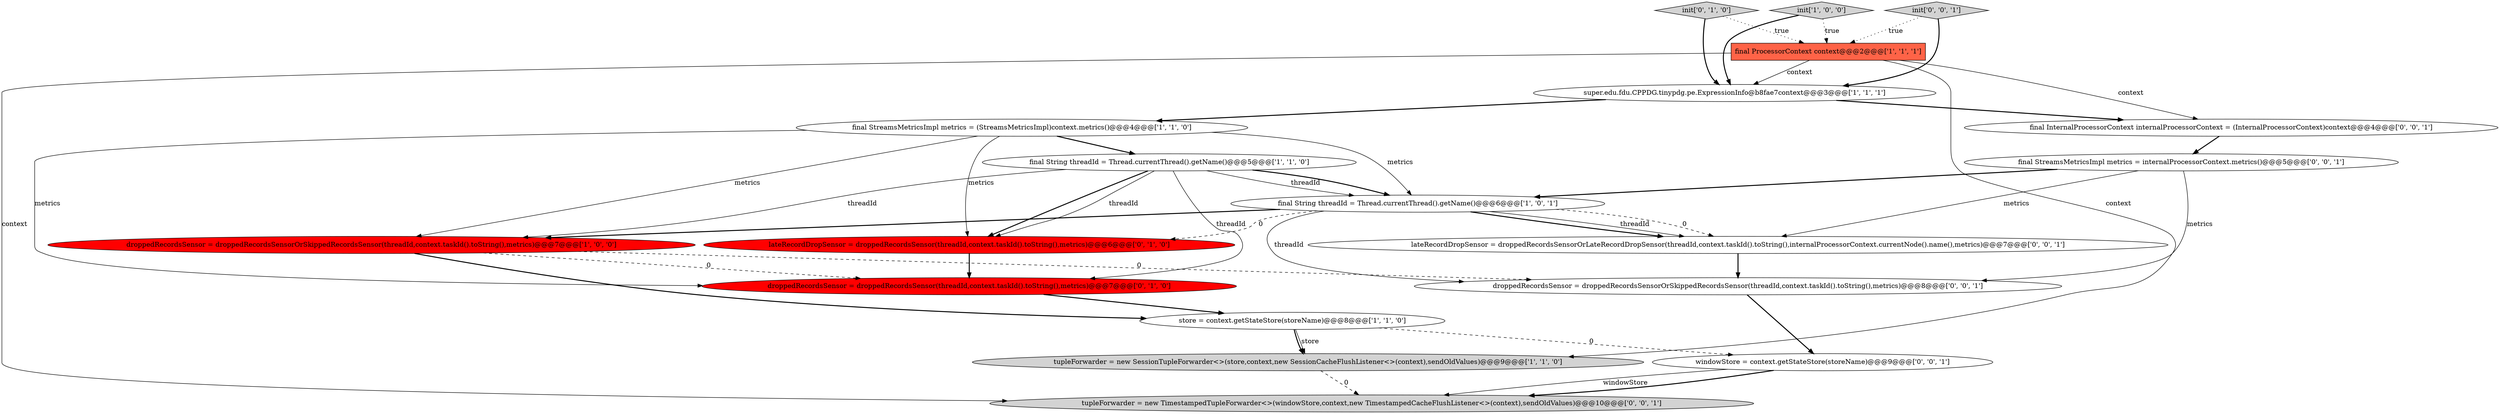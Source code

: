 digraph {
16 [style = filled, label = "final InternalProcessorContext internalProcessorContext = (InternalProcessorContext)context@@@4@@@['0', '0', '1']", fillcolor = white, shape = ellipse image = "AAA0AAABBB3BBB"];
14 [style = filled, label = "droppedRecordsSensor = droppedRecordsSensorOrSkippedRecordsSensor(threadId,context.taskId().toString(),metrics)@@@8@@@['0', '0', '1']", fillcolor = white, shape = ellipse image = "AAA0AAABBB3BBB"];
10 [style = filled, label = "init['0', '1', '0']", fillcolor = lightgray, shape = diamond image = "AAA0AAABBB2BBB"];
0 [style = filled, label = "init['1', '0', '0']", fillcolor = lightgray, shape = diamond image = "AAA0AAABBB1BBB"];
17 [style = filled, label = "tupleForwarder = new TimestampedTupleForwarder<>(windowStore,context,new TimestampedCacheFlushListener<>(context),sendOldValues)@@@10@@@['0', '0', '1']", fillcolor = lightgray, shape = ellipse image = "AAA0AAABBB3BBB"];
6 [style = filled, label = "final String threadId = Thread.currentThread().getName()@@@5@@@['1', '1', '0']", fillcolor = white, shape = ellipse image = "AAA0AAABBB1BBB"];
15 [style = filled, label = "init['0', '0', '1']", fillcolor = lightgray, shape = diamond image = "AAA0AAABBB3BBB"];
1 [style = filled, label = "final StreamsMetricsImpl metrics = (StreamsMetricsImpl)context.metrics()@@@4@@@['1', '1', '0']", fillcolor = white, shape = ellipse image = "AAA0AAABBB1BBB"];
9 [style = filled, label = "droppedRecordsSensor = droppedRecordsSensor(threadId,context.taskId().toString(),metrics)@@@7@@@['0', '1', '0']", fillcolor = red, shape = ellipse image = "AAA1AAABBB2BBB"];
7 [style = filled, label = "store = context.getStateStore(storeName)@@@8@@@['1', '1', '0']", fillcolor = white, shape = ellipse image = "AAA0AAABBB1BBB"];
4 [style = filled, label = "final String threadId = Thread.currentThread().getName()@@@6@@@['1', '0', '1']", fillcolor = white, shape = ellipse image = "AAA0AAABBB1BBB"];
5 [style = filled, label = "super.edu.fdu.CPPDG.tinypdg.pe.ExpressionInfo@b8fae7context@@@3@@@['1', '1', '1']", fillcolor = white, shape = ellipse image = "AAA0AAABBB1BBB"];
8 [style = filled, label = "tupleForwarder = new SessionTupleForwarder<>(store,context,new SessionCacheFlushListener<>(context),sendOldValues)@@@9@@@['1', '1', '0']", fillcolor = lightgray, shape = ellipse image = "AAA0AAABBB1BBB"];
13 [style = filled, label = "lateRecordDropSensor = droppedRecordsSensorOrLateRecordDropSensor(threadId,context.taskId().toString(),internalProcessorContext.currentNode().name(),metrics)@@@7@@@['0', '0', '1']", fillcolor = white, shape = ellipse image = "AAA0AAABBB3BBB"];
11 [style = filled, label = "lateRecordDropSensor = droppedRecordsSensor(threadId,context.taskId().toString(),metrics)@@@6@@@['0', '1', '0']", fillcolor = red, shape = ellipse image = "AAA1AAABBB2BBB"];
12 [style = filled, label = "final StreamsMetricsImpl metrics = internalProcessorContext.metrics()@@@5@@@['0', '0', '1']", fillcolor = white, shape = ellipse image = "AAA0AAABBB3BBB"];
3 [style = filled, label = "droppedRecordsSensor = droppedRecordsSensorOrSkippedRecordsSensor(threadId,context.taskId().toString(),metrics)@@@7@@@['1', '0', '0']", fillcolor = red, shape = ellipse image = "AAA1AAABBB1BBB"];
18 [style = filled, label = "windowStore = context.getStateStore(storeName)@@@9@@@['0', '0', '1']", fillcolor = white, shape = ellipse image = "AAA0AAABBB3BBB"];
2 [style = filled, label = "final ProcessorContext context@@@2@@@['1', '1', '1']", fillcolor = tomato, shape = box image = "AAA0AAABBB1BBB"];
2->8 [style = solid, label="context"];
4->3 [style = bold, label=""];
7->18 [style = dashed, label="0"];
2->5 [style = solid, label="context"];
6->3 [style = solid, label="threadId"];
15->2 [style = dotted, label="true"];
4->13 [style = bold, label=""];
12->14 [style = solid, label="metrics"];
18->17 [style = bold, label=""];
7->8 [style = solid, label="store"];
9->7 [style = bold, label=""];
1->9 [style = solid, label="metrics"];
18->17 [style = solid, label="windowStore"];
7->8 [style = bold, label=""];
11->9 [style = bold, label=""];
2->16 [style = solid, label="context"];
4->14 [style = solid, label="threadId"];
15->5 [style = bold, label=""];
5->16 [style = bold, label=""];
6->4 [style = solid, label="threadId"];
5->1 [style = bold, label=""];
6->4 [style = bold, label=""];
4->13 [style = solid, label="threadId"];
12->13 [style = solid, label="metrics"];
1->6 [style = bold, label=""];
10->5 [style = bold, label=""];
12->4 [style = bold, label=""];
6->9 [style = solid, label="threadId"];
3->7 [style = bold, label=""];
10->2 [style = dotted, label="true"];
1->3 [style = solid, label="metrics"];
1->11 [style = solid, label="metrics"];
3->9 [style = dashed, label="0"];
2->17 [style = solid, label="context"];
6->11 [style = bold, label=""];
8->17 [style = dashed, label="0"];
14->18 [style = bold, label=""];
0->2 [style = dotted, label="true"];
4->11 [style = dashed, label="0"];
3->14 [style = dashed, label="0"];
4->13 [style = dashed, label="0"];
16->12 [style = bold, label=""];
13->14 [style = bold, label=""];
1->4 [style = solid, label="metrics"];
6->11 [style = solid, label="threadId"];
0->5 [style = bold, label=""];
}
